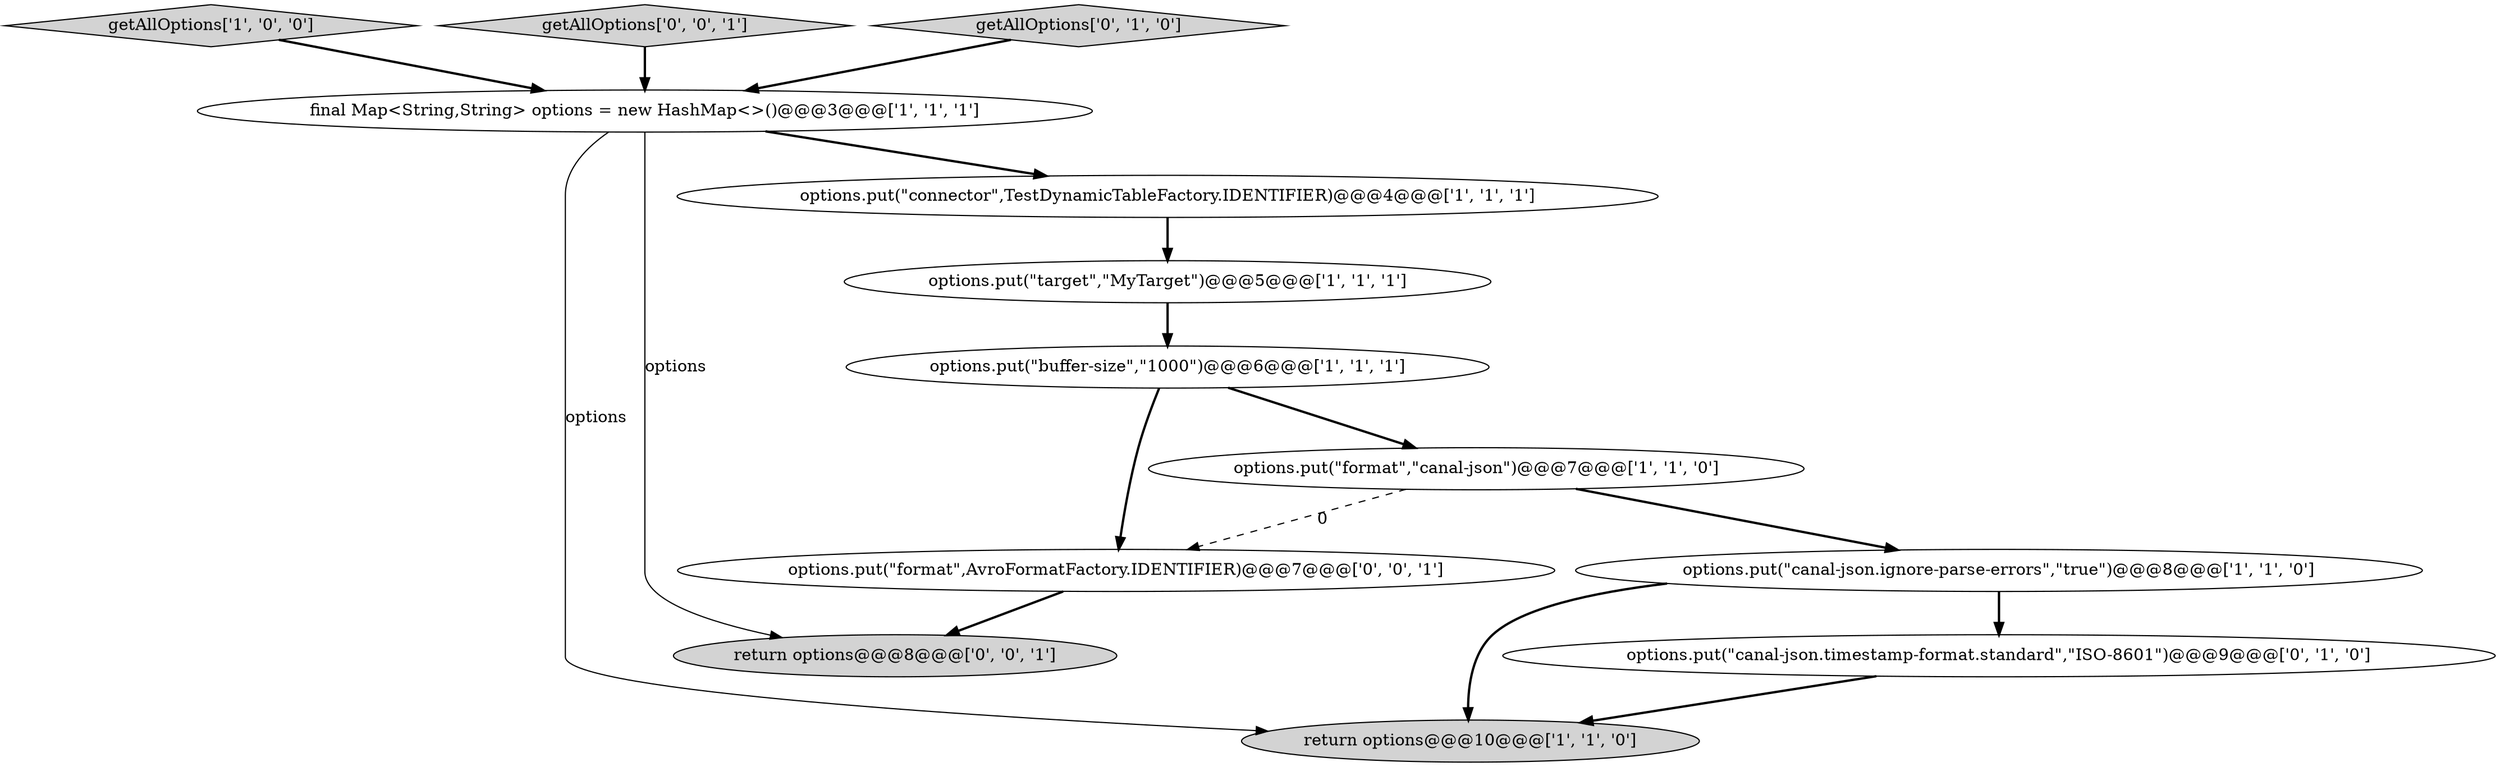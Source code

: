 digraph {
2 [style = filled, label = "getAllOptions['1', '0', '0']", fillcolor = lightgray, shape = diamond image = "AAA0AAABBB1BBB"];
5 [style = filled, label = "return options@@@10@@@['1', '1', '0']", fillcolor = lightgray, shape = ellipse image = "AAA0AAABBB1BBB"];
11 [style = filled, label = "return options@@@8@@@['0', '0', '1']", fillcolor = lightgray, shape = ellipse image = "AAA0AAABBB3BBB"];
7 [style = filled, label = "final Map<String,String> options = new HashMap<>()@@@3@@@['1', '1', '1']", fillcolor = white, shape = ellipse image = "AAA0AAABBB1BBB"];
6 [style = filled, label = "options.put(\"connector\",TestDynamicTableFactory.IDENTIFIER)@@@4@@@['1', '1', '1']", fillcolor = white, shape = ellipse image = "AAA0AAABBB1BBB"];
1 [style = filled, label = "options.put(\"canal-json.ignore-parse-errors\",\"true\")@@@8@@@['1', '1', '0']", fillcolor = white, shape = ellipse image = "AAA0AAABBB1BBB"];
10 [style = filled, label = "options.put(\"format\",AvroFormatFactory.IDENTIFIER)@@@7@@@['0', '0', '1']", fillcolor = white, shape = ellipse image = "AAA0AAABBB3BBB"];
3 [style = filled, label = "options.put(\"format\",\"canal-json\")@@@7@@@['1', '1', '0']", fillcolor = white, shape = ellipse image = "AAA0AAABBB1BBB"];
8 [style = filled, label = "options.put(\"canal-json.timestamp-format.standard\",\"ISO-8601\")@@@9@@@['0', '1', '0']", fillcolor = white, shape = ellipse image = "AAA1AAABBB2BBB"];
12 [style = filled, label = "getAllOptions['0', '0', '1']", fillcolor = lightgray, shape = diamond image = "AAA0AAABBB3BBB"];
9 [style = filled, label = "getAllOptions['0', '1', '0']", fillcolor = lightgray, shape = diamond image = "AAA0AAABBB2BBB"];
4 [style = filled, label = "options.put(\"buffer-size\",\"1000\")@@@6@@@['1', '1', '1']", fillcolor = white, shape = ellipse image = "AAA0AAABBB1BBB"];
0 [style = filled, label = "options.put(\"target\",\"MyTarget\")@@@5@@@['1', '1', '1']", fillcolor = white, shape = ellipse image = "AAA0AAABBB1BBB"];
4->10 [style = bold, label=""];
6->0 [style = bold, label=""];
7->5 [style = solid, label="options"];
1->8 [style = bold, label=""];
12->7 [style = bold, label=""];
7->6 [style = bold, label=""];
7->11 [style = solid, label="options"];
0->4 [style = bold, label=""];
10->11 [style = bold, label=""];
8->5 [style = bold, label=""];
4->3 [style = bold, label=""];
3->10 [style = dashed, label="0"];
2->7 [style = bold, label=""];
3->1 [style = bold, label=""];
1->5 [style = bold, label=""];
9->7 [style = bold, label=""];
}
